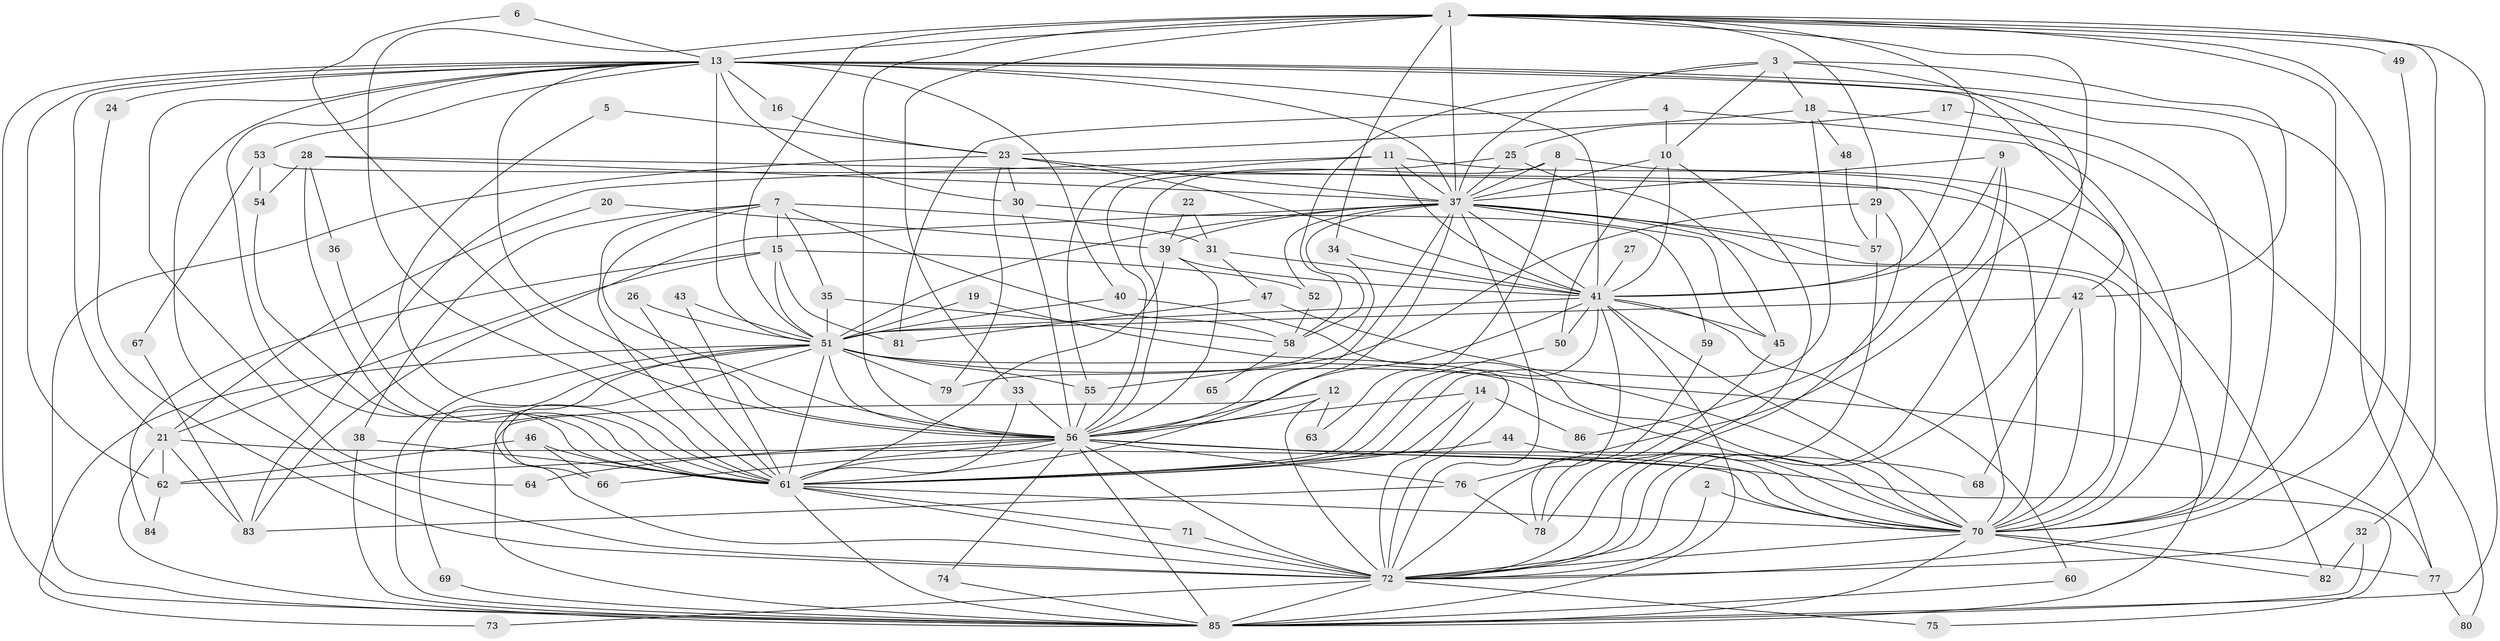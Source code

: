 // original degree distribution, {26: 0.007042253521126761, 28: 0.007042253521126761, 24: 0.02112676056338028, 20: 0.007042253521126761, 23: 0.007042253521126761, 27: 0.007042253521126761, 32: 0.007042253521126761, 21: 0.007042253521126761, 3: 0.1619718309859155, 4: 0.07746478873239436, 2: 0.5774647887323944, 6: 0.02112676056338028, 5: 0.06338028169014084, 8: 0.007042253521126761, 7: 0.02112676056338028}
// Generated by graph-tools (version 1.1) at 2025/36/03/04/25 23:36:19]
// undirected, 86 vertices, 231 edges
graph export_dot {
  node [color=gray90,style=filled];
  1;
  2;
  3;
  4;
  5;
  6;
  7;
  8;
  9;
  10;
  11;
  12;
  13;
  14;
  15;
  16;
  17;
  18;
  19;
  20;
  21;
  22;
  23;
  24;
  25;
  26;
  27;
  28;
  29;
  30;
  31;
  32;
  33;
  34;
  35;
  36;
  37;
  38;
  39;
  40;
  41;
  42;
  43;
  44;
  45;
  46;
  47;
  48;
  49;
  50;
  51;
  52;
  53;
  54;
  55;
  56;
  57;
  58;
  59;
  60;
  61;
  62;
  63;
  64;
  65;
  66;
  67;
  68;
  69;
  70;
  71;
  72;
  73;
  74;
  75;
  76;
  77;
  78;
  79;
  80;
  81;
  82;
  83;
  84;
  85;
  86;
  1 -- 13 [weight=2.0];
  1 -- 29 [weight=1.0];
  1 -- 32 [weight=1.0];
  1 -- 33 [weight=1.0];
  1 -- 34 [weight=1.0];
  1 -- 37 [weight=3.0];
  1 -- 41 [weight=1.0];
  1 -- 49 [weight=1.0];
  1 -- 51 [weight=1.0];
  1 -- 56 [weight=3.0];
  1 -- 61 [weight=2.0];
  1 -- 70 [weight=1.0];
  1 -- 72 [weight=1.0];
  1 -- 76 [weight=1.0];
  1 -- 85 [weight=1.0];
  2 -- 70 [weight=1.0];
  2 -- 72 [weight=1.0];
  3 -- 10 [weight=1.0];
  3 -- 18 [weight=1.0];
  3 -- 37 [weight=1.0];
  3 -- 42 [weight=1.0];
  3 -- 58 [weight=1.0];
  3 -- 72 [weight=1.0];
  4 -- 10 [weight=1.0];
  4 -- 70 [weight=1.0];
  4 -- 81 [weight=1.0];
  5 -- 23 [weight=1.0];
  5 -- 61 [weight=1.0];
  6 -- 13 [weight=1.0];
  6 -- 56 [weight=1.0];
  7 -- 15 [weight=1.0];
  7 -- 31 [weight=1.0];
  7 -- 35 [weight=1.0];
  7 -- 38 [weight=1.0];
  7 -- 56 [weight=1.0];
  7 -- 58 [weight=1.0];
  7 -- 61 [weight=1.0];
  8 -- 37 [weight=1.0];
  8 -- 56 [weight=1.0];
  8 -- 63 [weight=1.0];
  8 -- 70 [weight=1.0];
  9 -- 37 [weight=1.0];
  9 -- 41 [weight=1.0];
  9 -- 72 [weight=1.0];
  9 -- 86 [weight=1.0];
  10 -- 37 [weight=1.0];
  10 -- 41 [weight=1.0];
  10 -- 50 [weight=1.0];
  10 -- 72 [weight=1.0];
  11 -- 37 [weight=1.0];
  11 -- 41 [weight=1.0];
  11 -- 55 [weight=1.0];
  11 -- 82 [weight=1.0];
  11 -- 83 [weight=1.0];
  12 -- 56 [weight=1.0];
  12 -- 63 [weight=1.0];
  12 -- 72 [weight=1.0];
  12 -- 85 [weight=1.0];
  13 -- 16 [weight=1.0];
  13 -- 21 [weight=1.0];
  13 -- 24 [weight=1.0];
  13 -- 30 [weight=1.0];
  13 -- 37 [weight=2.0];
  13 -- 40 [weight=1.0];
  13 -- 41 [weight=1.0];
  13 -- 42 [weight=1.0];
  13 -- 51 [weight=1.0];
  13 -- 53 [weight=2.0];
  13 -- 56 [weight=1.0];
  13 -- 61 [weight=1.0];
  13 -- 62 [weight=1.0];
  13 -- 64 [weight=1.0];
  13 -- 70 [weight=1.0];
  13 -- 72 [weight=1.0];
  13 -- 77 [weight=1.0];
  13 -- 85 [weight=1.0];
  14 -- 56 [weight=1.0];
  14 -- 61 [weight=1.0];
  14 -- 72 [weight=1.0];
  14 -- 86 [weight=1.0];
  15 -- 21 [weight=1.0];
  15 -- 51 [weight=1.0];
  15 -- 52 [weight=1.0];
  15 -- 81 [weight=1.0];
  15 -- 84 [weight=1.0];
  16 -- 23 [weight=1.0];
  17 -- 25 [weight=1.0];
  17 -- 70 [weight=1.0];
  18 -- 23 [weight=1.0];
  18 -- 48 [weight=1.0];
  18 -- 61 [weight=1.0];
  18 -- 80 [weight=1.0];
  19 -- 51 [weight=1.0];
  19 -- 72 [weight=1.0];
  20 -- 21 [weight=1.0];
  20 -- 39 [weight=1.0];
  21 -- 62 [weight=1.0];
  21 -- 70 [weight=1.0];
  21 -- 83 [weight=1.0];
  21 -- 85 [weight=1.0];
  22 -- 31 [weight=1.0];
  22 -- 39 [weight=1.0];
  23 -- 30 [weight=1.0];
  23 -- 37 [weight=1.0];
  23 -- 41 [weight=1.0];
  23 -- 79 [weight=1.0];
  23 -- 85 [weight=1.0];
  24 -- 72 [weight=1.0];
  25 -- 37 [weight=2.0];
  25 -- 45 [weight=1.0];
  25 -- 56 [weight=1.0];
  26 -- 51 [weight=1.0];
  26 -- 61 [weight=1.0];
  27 -- 41 [weight=1.0];
  28 -- 36 [weight=1.0];
  28 -- 37 [weight=1.0];
  28 -- 54 [weight=1.0];
  28 -- 61 [weight=1.0];
  28 -- 70 [weight=1.0];
  29 -- 55 [weight=1.0];
  29 -- 57 [weight=1.0];
  29 -- 78 [weight=1.0];
  30 -- 56 [weight=1.0];
  30 -- 59 [weight=1.0];
  31 -- 41 [weight=2.0];
  31 -- 47 [weight=1.0];
  32 -- 82 [weight=1.0];
  32 -- 85 [weight=1.0];
  33 -- 56 [weight=1.0];
  33 -- 61 [weight=1.0];
  34 -- 41 [weight=1.0];
  34 -- 79 [weight=1.0];
  35 -- 51 [weight=1.0];
  35 -- 58 [weight=1.0];
  36 -- 61 [weight=1.0];
  37 -- 39 [weight=1.0];
  37 -- 41 [weight=3.0];
  37 -- 45 [weight=1.0];
  37 -- 51 [weight=1.0];
  37 -- 52 [weight=1.0];
  37 -- 56 [weight=1.0];
  37 -- 57 [weight=1.0];
  37 -- 58 [weight=1.0];
  37 -- 61 [weight=1.0];
  37 -- 70 [weight=3.0];
  37 -- 72 [weight=1.0];
  37 -- 83 [weight=1.0];
  37 -- 85 [weight=2.0];
  38 -- 61 [weight=1.0];
  38 -- 85 [weight=1.0];
  39 -- 41 [weight=1.0];
  39 -- 56 [weight=1.0];
  39 -- 61 [weight=1.0];
  40 -- 51 [weight=1.0];
  40 -- 70 [weight=1.0];
  41 -- 45 [weight=1.0];
  41 -- 50 [weight=1.0];
  41 -- 51 [weight=1.0];
  41 -- 56 [weight=1.0];
  41 -- 60 [weight=1.0];
  41 -- 61 [weight=1.0];
  41 -- 70 [weight=1.0];
  41 -- 72 [weight=1.0];
  41 -- 85 [weight=1.0];
  42 -- 51 [weight=1.0];
  42 -- 68 [weight=1.0];
  42 -- 70 [weight=1.0];
  43 -- 51 [weight=1.0];
  43 -- 61 [weight=1.0];
  44 -- 61 [weight=2.0];
  44 -- 70 [weight=1.0];
  45 -- 78 [weight=1.0];
  46 -- 61 [weight=1.0];
  46 -- 62 [weight=1.0];
  46 -- 66 [weight=1.0];
  47 -- 70 [weight=1.0];
  47 -- 81 [weight=1.0];
  48 -- 57 [weight=1.0];
  49 -- 72 [weight=1.0];
  50 -- 61 [weight=1.0];
  51 -- 55 [weight=1.0];
  51 -- 56 [weight=1.0];
  51 -- 61 [weight=1.0];
  51 -- 66 [weight=1.0];
  51 -- 69 [weight=1.0];
  51 -- 70 [weight=3.0];
  51 -- 72 [weight=1.0];
  51 -- 73 [weight=1.0];
  51 -- 77 [weight=1.0];
  51 -- 79 [weight=1.0];
  51 -- 85 [weight=1.0];
  52 -- 58 [weight=1.0];
  53 -- 54 [weight=1.0];
  53 -- 67 [weight=1.0];
  53 -- 70 [weight=1.0];
  54 -- 61 [weight=1.0];
  55 -- 56 [weight=1.0];
  56 -- 61 [weight=1.0];
  56 -- 62 [weight=1.0];
  56 -- 64 [weight=1.0];
  56 -- 66 [weight=1.0];
  56 -- 68 [weight=1.0];
  56 -- 70 [weight=1.0];
  56 -- 72 [weight=1.0];
  56 -- 74 [weight=1.0];
  56 -- 75 [weight=1.0];
  56 -- 76 [weight=1.0];
  56 -- 85 [weight=1.0];
  57 -- 72 [weight=1.0];
  58 -- 65 [weight=1.0];
  59 -- 78 [weight=1.0];
  60 -- 85 [weight=1.0];
  61 -- 70 [weight=1.0];
  61 -- 71 [weight=1.0];
  61 -- 72 [weight=1.0];
  61 -- 85 [weight=1.0];
  62 -- 84 [weight=1.0];
  67 -- 83 [weight=1.0];
  69 -- 85 [weight=1.0];
  70 -- 72 [weight=1.0];
  70 -- 77 [weight=1.0];
  70 -- 82 [weight=1.0];
  70 -- 85 [weight=1.0];
  71 -- 72 [weight=1.0];
  72 -- 73 [weight=1.0];
  72 -- 75 [weight=1.0];
  72 -- 85 [weight=3.0];
  74 -- 85 [weight=1.0];
  76 -- 78 [weight=1.0];
  76 -- 83 [weight=1.0];
  77 -- 80 [weight=1.0];
}
